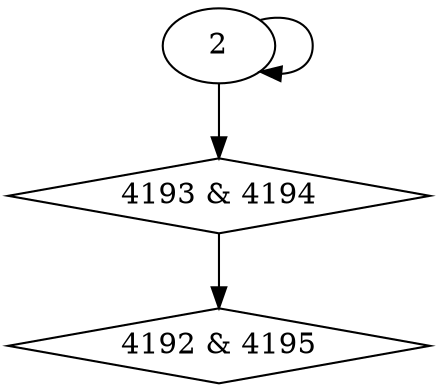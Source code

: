 digraph {
0 [label = "4192 & 4195", shape = diamond];
1 [label = "4193 & 4194", shape = diamond];
1 -> 0;
2 -> 1;
2 -> 2;
}
